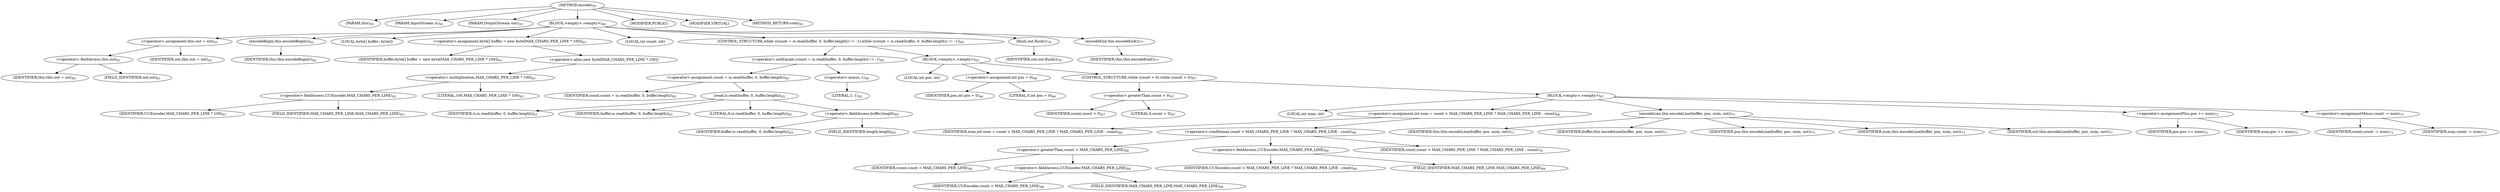 digraph "encode" {  
"55" [label = <(METHOD,encode)<SUB>59</SUB>> ]
"6" [label = <(PARAM,this)<SUB>59</SUB>> ]
"56" [label = <(PARAM,InputStream is)<SUB>59</SUB>> ]
"57" [label = <(PARAM,OutputStream out)<SUB>59</SUB>> ]
"58" [label = <(BLOCK,&lt;empty&gt;,&lt;empty&gt;)<SUB>60</SUB>> ]
"59" [label = <(&lt;operator&gt;.assignment,this.out = out)<SUB>61</SUB>> ]
"60" [label = <(&lt;operator&gt;.fieldAccess,this.out)<SUB>61</SUB>> ]
"5" [label = <(IDENTIFIER,this,this.out = out)<SUB>61</SUB>> ]
"61" [label = <(FIELD_IDENTIFIER,out,out)<SUB>61</SUB>> ]
"62" [label = <(IDENTIFIER,out,this.out = out)<SUB>61</SUB>> ]
"63" [label = <(encodeBegin,this.encodeBegin())<SUB>62</SUB>> ]
"7" [label = <(IDENTIFIER,this,this.encodeBegin())<SUB>62</SUB>> ]
"64" [label = <(LOCAL,byte[] buffer: byte[])> ]
"65" [label = <(&lt;operator&gt;.assignment,byte[] buffer = new byte[MAX_CHARS_PER_LINE * 100])<SUB>63</SUB>> ]
"66" [label = <(IDENTIFIER,buffer,byte[] buffer = new byte[MAX_CHARS_PER_LINE * 100])<SUB>63</SUB>> ]
"67" [label = <(&lt;operator&gt;.alloc,new byte[MAX_CHARS_PER_LINE * 100])> ]
"68" [label = <(&lt;operator&gt;.multiplication,MAX_CHARS_PER_LINE * 100)<SUB>63</SUB>> ]
"69" [label = <(&lt;operator&gt;.fieldAccess,UUEncoder.MAX_CHARS_PER_LINE)<SUB>63</SUB>> ]
"70" [label = <(IDENTIFIER,UUEncoder,MAX_CHARS_PER_LINE * 100)<SUB>63</SUB>> ]
"71" [label = <(FIELD_IDENTIFIER,MAX_CHARS_PER_LINE,MAX_CHARS_PER_LINE)<SUB>63</SUB>> ]
"72" [label = <(LITERAL,100,MAX_CHARS_PER_LINE * 100)<SUB>63</SUB>> ]
"73" [label = <(LOCAL,int count: int)> ]
"74" [label = <(CONTROL_STRUCTURE,while ((count = is.read(buffer, 0, buffer.length)) != -1),while ((count = is.read(buffer, 0, buffer.length)) != -1))<SUB>65</SUB>> ]
"75" [label = <(&lt;operator&gt;.notEquals,(count = is.read(buffer, 0, buffer.length)) != -1)<SUB>65</SUB>> ]
"76" [label = <(&lt;operator&gt;.assignment,count = is.read(buffer, 0, buffer.length))<SUB>65</SUB>> ]
"77" [label = <(IDENTIFIER,count,count = is.read(buffer, 0, buffer.length))<SUB>65</SUB>> ]
"78" [label = <(read,is.read(buffer, 0, buffer.length))<SUB>65</SUB>> ]
"79" [label = <(IDENTIFIER,is,is.read(buffer, 0, buffer.length))<SUB>65</SUB>> ]
"80" [label = <(IDENTIFIER,buffer,is.read(buffer, 0, buffer.length))<SUB>65</SUB>> ]
"81" [label = <(LITERAL,0,is.read(buffer, 0, buffer.length))<SUB>65</SUB>> ]
"82" [label = <(&lt;operator&gt;.fieldAccess,buffer.length)<SUB>65</SUB>> ]
"83" [label = <(IDENTIFIER,buffer,is.read(buffer, 0, buffer.length))<SUB>65</SUB>> ]
"84" [label = <(FIELD_IDENTIFIER,length,length)<SUB>65</SUB>> ]
"85" [label = <(&lt;operator&gt;.minus,-1)<SUB>65</SUB>> ]
"86" [label = <(LITERAL,1,-1)<SUB>65</SUB>> ]
"87" [label = <(BLOCK,&lt;empty&gt;,&lt;empty&gt;)<SUB>65</SUB>> ]
"88" [label = <(LOCAL,int pos: int)> ]
"89" [label = <(&lt;operator&gt;.assignment,int pos = 0)<SUB>66</SUB>> ]
"90" [label = <(IDENTIFIER,pos,int pos = 0)<SUB>66</SUB>> ]
"91" [label = <(LITERAL,0,int pos = 0)<SUB>66</SUB>> ]
"92" [label = <(CONTROL_STRUCTURE,while (count &gt; 0),while (count &gt; 0))<SUB>67</SUB>> ]
"93" [label = <(&lt;operator&gt;.greaterThan,count &gt; 0)<SUB>67</SUB>> ]
"94" [label = <(IDENTIFIER,count,count &gt; 0)<SUB>67</SUB>> ]
"95" [label = <(LITERAL,0,count &gt; 0)<SUB>67</SUB>> ]
"96" [label = <(BLOCK,&lt;empty&gt;,&lt;empty&gt;)<SUB>67</SUB>> ]
"97" [label = <(LOCAL,int num: int)> ]
"98" [label = <(&lt;operator&gt;.assignment,int num = count &gt; MAX_CHARS_PER_LINE ? MAX_CHARS_PER_LINE : count)<SUB>68</SUB>> ]
"99" [label = <(IDENTIFIER,num,int num = count &gt; MAX_CHARS_PER_LINE ? MAX_CHARS_PER_LINE : count)<SUB>68</SUB>> ]
"100" [label = <(&lt;operator&gt;.conditional,count &gt; MAX_CHARS_PER_LINE ? MAX_CHARS_PER_LINE : count)<SUB>68</SUB>> ]
"101" [label = <(&lt;operator&gt;.greaterThan,count &gt; MAX_CHARS_PER_LINE)<SUB>68</SUB>> ]
"102" [label = <(IDENTIFIER,count,count &gt; MAX_CHARS_PER_LINE)<SUB>68</SUB>> ]
"103" [label = <(&lt;operator&gt;.fieldAccess,UUEncoder.MAX_CHARS_PER_LINE)<SUB>68</SUB>> ]
"104" [label = <(IDENTIFIER,UUEncoder,count &gt; MAX_CHARS_PER_LINE)<SUB>68</SUB>> ]
"105" [label = <(FIELD_IDENTIFIER,MAX_CHARS_PER_LINE,MAX_CHARS_PER_LINE)<SUB>68</SUB>> ]
"106" [label = <(&lt;operator&gt;.fieldAccess,UUEncoder.MAX_CHARS_PER_LINE)<SUB>69</SUB>> ]
"107" [label = <(IDENTIFIER,UUEncoder,count &gt; MAX_CHARS_PER_LINE ? MAX_CHARS_PER_LINE : count)<SUB>69</SUB>> ]
"108" [label = <(FIELD_IDENTIFIER,MAX_CHARS_PER_LINE,MAX_CHARS_PER_LINE)<SUB>69</SUB>> ]
"109" [label = <(IDENTIFIER,count,count &gt; MAX_CHARS_PER_LINE ? MAX_CHARS_PER_LINE : count)<SUB>70</SUB>> ]
"110" [label = <(encodeLine,this.encodeLine(buffer, pos, num, out))<SUB>71</SUB>> ]
"8" [label = <(IDENTIFIER,this,this.encodeLine(buffer, pos, num, out))<SUB>71</SUB>> ]
"111" [label = <(IDENTIFIER,buffer,this.encodeLine(buffer, pos, num, out))<SUB>71</SUB>> ]
"112" [label = <(IDENTIFIER,pos,this.encodeLine(buffer, pos, num, out))<SUB>71</SUB>> ]
"113" [label = <(IDENTIFIER,num,this.encodeLine(buffer, pos, num, out))<SUB>71</SUB>> ]
"114" [label = <(IDENTIFIER,out,this.encodeLine(buffer, pos, num, out))<SUB>71</SUB>> ]
"115" [label = <(&lt;operator&gt;.assignmentPlus,pos += num)<SUB>72</SUB>> ]
"116" [label = <(IDENTIFIER,pos,pos += num)<SUB>72</SUB>> ]
"117" [label = <(IDENTIFIER,num,pos += num)<SUB>72</SUB>> ]
"118" [label = <(&lt;operator&gt;.assignmentMinus,count -= num)<SUB>73</SUB>> ]
"119" [label = <(IDENTIFIER,count,count -= num)<SUB>73</SUB>> ]
"120" [label = <(IDENTIFIER,num,count -= num)<SUB>73</SUB>> ]
"121" [label = <(flush,out.flush())<SUB>76</SUB>> ]
"122" [label = <(IDENTIFIER,out,out.flush())<SUB>76</SUB>> ]
"123" [label = <(encodeEnd,this.encodeEnd())<SUB>77</SUB>> ]
"9" [label = <(IDENTIFIER,this,this.encodeEnd())<SUB>77</SUB>> ]
"124" [label = <(MODIFIER,PUBLIC)> ]
"125" [label = <(MODIFIER,VIRTUAL)> ]
"126" [label = <(METHOD_RETURN,void)<SUB>59</SUB>> ]
  "55" -> "6" 
  "55" -> "56" 
  "55" -> "57" 
  "55" -> "58" 
  "55" -> "124" 
  "55" -> "125" 
  "55" -> "126" 
  "58" -> "59" 
  "58" -> "63" 
  "58" -> "64" 
  "58" -> "65" 
  "58" -> "73" 
  "58" -> "74" 
  "58" -> "121" 
  "58" -> "123" 
  "59" -> "60" 
  "59" -> "62" 
  "60" -> "5" 
  "60" -> "61" 
  "63" -> "7" 
  "65" -> "66" 
  "65" -> "67" 
  "67" -> "68" 
  "68" -> "69" 
  "68" -> "72" 
  "69" -> "70" 
  "69" -> "71" 
  "74" -> "75" 
  "74" -> "87" 
  "75" -> "76" 
  "75" -> "85" 
  "76" -> "77" 
  "76" -> "78" 
  "78" -> "79" 
  "78" -> "80" 
  "78" -> "81" 
  "78" -> "82" 
  "82" -> "83" 
  "82" -> "84" 
  "85" -> "86" 
  "87" -> "88" 
  "87" -> "89" 
  "87" -> "92" 
  "89" -> "90" 
  "89" -> "91" 
  "92" -> "93" 
  "92" -> "96" 
  "93" -> "94" 
  "93" -> "95" 
  "96" -> "97" 
  "96" -> "98" 
  "96" -> "110" 
  "96" -> "115" 
  "96" -> "118" 
  "98" -> "99" 
  "98" -> "100" 
  "100" -> "101" 
  "100" -> "106" 
  "100" -> "109" 
  "101" -> "102" 
  "101" -> "103" 
  "103" -> "104" 
  "103" -> "105" 
  "106" -> "107" 
  "106" -> "108" 
  "110" -> "8" 
  "110" -> "111" 
  "110" -> "112" 
  "110" -> "113" 
  "110" -> "114" 
  "115" -> "116" 
  "115" -> "117" 
  "118" -> "119" 
  "118" -> "120" 
  "121" -> "122" 
  "123" -> "9" 
}
